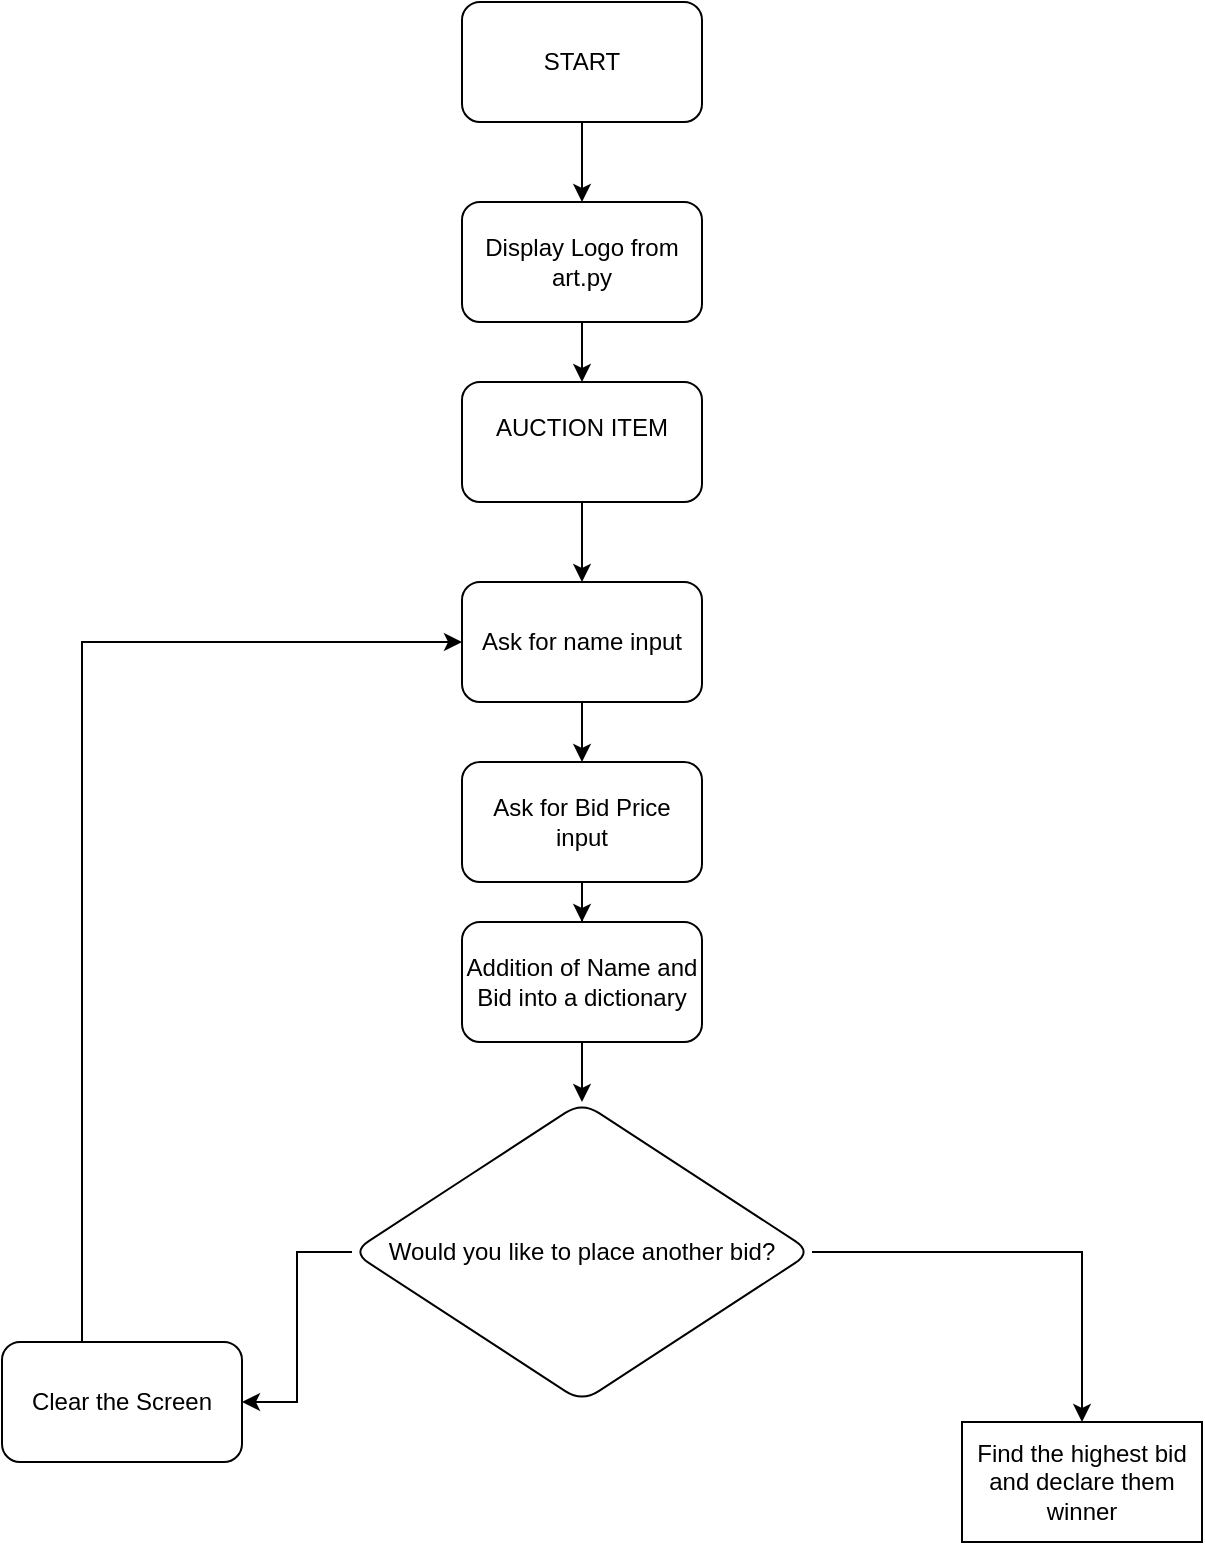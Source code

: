 <mxfile version="26.0.5">
  <diagram name="Page-1" id="xTlok3AxpxO1oNNCYed9">
    <mxGraphModel dx="1368" dy="790" grid="1" gridSize="10" guides="1" tooltips="1" connect="1" arrows="1" fold="1" page="1" pageScale="1" pageWidth="850" pageHeight="1100" math="0" shadow="0">
      <root>
        <mxCell id="0" />
        <mxCell id="1" parent="0" />
        <mxCell id="HP2SRJE2-xpIm91ztSso-6" value="" style="edgeStyle=orthogonalEdgeStyle;rounded=0;orthogonalLoop=1;jettySize=auto;html=1;" edge="1" parent="1" source="HP2SRJE2-xpIm91ztSso-2" target="HP2SRJE2-xpIm91ztSso-5">
          <mxGeometry relative="1" as="geometry" />
        </mxCell>
        <mxCell id="HP2SRJE2-xpIm91ztSso-2" value="Display Logo from art.py" style="rounded=1;whiteSpace=wrap;html=1;" vertex="1" parent="1">
          <mxGeometry x="340" y="160" width="120" height="60" as="geometry" />
        </mxCell>
        <mxCell id="HP2SRJE2-xpIm91ztSso-8" value="" style="edgeStyle=orthogonalEdgeStyle;rounded=0;orthogonalLoop=1;jettySize=auto;html=1;" edge="1" parent="1" source="HP2SRJE2-xpIm91ztSso-5" target="HP2SRJE2-xpIm91ztSso-7">
          <mxGeometry relative="1" as="geometry" />
        </mxCell>
        <mxCell id="HP2SRJE2-xpIm91ztSso-5" value="&lt;div&gt;AUCTION ITEM&lt;/div&gt;&lt;div&gt;&lt;br&gt;&lt;/div&gt;" style="rounded=1;whiteSpace=wrap;html=1;" vertex="1" parent="1">
          <mxGeometry x="340" y="250" width="120" height="60" as="geometry" />
        </mxCell>
        <mxCell id="HP2SRJE2-xpIm91ztSso-34" value="" style="edgeStyle=orthogonalEdgeStyle;rounded=0;orthogonalLoop=1;jettySize=auto;html=1;" edge="1" parent="1" source="HP2SRJE2-xpIm91ztSso-7" target="HP2SRJE2-xpIm91ztSso-33">
          <mxGeometry relative="1" as="geometry" />
        </mxCell>
        <mxCell id="HP2SRJE2-xpIm91ztSso-7" value="Ask for name input" style="rounded=1;whiteSpace=wrap;html=1;" vertex="1" parent="1">
          <mxGeometry x="340" y="350" width="120" height="60" as="geometry" />
        </mxCell>
        <mxCell id="HP2SRJE2-xpIm91ztSso-17" value="Find the highest bid and declare them winner" style="whiteSpace=wrap;html=1;" vertex="1" parent="1">
          <mxGeometry x="590" y="770" width="120" height="60" as="geometry" />
        </mxCell>
        <mxCell id="HP2SRJE2-xpIm91ztSso-32" value="" style="edgeStyle=orthogonalEdgeStyle;rounded=0;orthogonalLoop=1;jettySize=auto;html=1;" edge="1" parent="1" source="HP2SRJE2-xpIm91ztSso-31" target="HP2SRJE2-xpIm91ztSso-2">
          <mxGeometry relative="1" as="geometry" />
        </mxCell>
        <mxCell id="HP2SRJE2-xpIm91ztSso-31" value="START" style="rounded=1;whiteSpace=wrap;html=1;" vertex="1" parent="1">
          <mxGeometry x="340" y="60" width="120" height="60" as="geometry" />
        </mxCell>
        <mxCell id="HP2SRJE2-xpIm91ztSso-36" value="" style="edgeStyle=orthogonalEdgeStyle;rounded=0;orthogonalLoop=1;jettySize=auto;html=1;" edge="1" parent="1" source="HP2SRJE2-xpIm91ztSso-33" target="HP2SRJE2-xpIm91ztSso-35">
          <mxGeometry relative="1" as="geometry" />
        </mxCell>
        <mxCell id="HP2SRJE2-xpIm91ztSso-33" value="Ask for Bid Price input" style="whiteSpace=wrap;html=1;rounded=1;" vertex="1" parent="1">
          <mxGeometry x="340" y="440" width="120" height="60" as="geometry" />
        </mxCell>
        <mxCell id="HP2SRJE2-xpIm91ztSso-38" value="" style="edgeStyle=orthogonalEdgeStyle;rounded=0;orthogonalLoop=1;jettySize=auto;html=1;" edge="1" parent="1" source="HP2SRJE2-xpIm91ztSso-35" target="HP2SRJE2-xpIm91ztSso-37">
          <mxGeometry relative="1" as="geometry" />
        </mxCell>
        <mxCell id="HP2SRJE2-xpIm91ztSso-35" value="Addition of Name and Bid into a dictionary" style="whiteSpace=wrap;html=1;rounded=1;" vertex="1" parent="1">
          <mxGeometry x="340" y="520" width="120" height="60" as="geometry" />
        </mxCell>
        <mxCell id="HP2SRJE2-xpIm91ztSso-41" value="" style="edgeStyle=orthogonalEdgeStyle;rounded=0;orthogonalLoop=1;jettySize=auto;html=1;" edge="1" parent="1" source="HP2SRJE2-xpIm91ztSso-37" target="HP2SRJE2-xpIm91ztSso-40">
          <mxGeometry relative="1" as="geometry" />
        </mxCell>
        <mxCell id="HP2SRJE2-xpIm91ztSso-43" style="edgeStyle=orthogonalEdgeStyle;rounded=0;orthogonalLoop=1;jettySize=auto;html=1;entryX=0.5;entryY=0;entryDx=0;entryDy=0;" edge="1" parent="1" source="HP2SRJE2-xpIm91ztSso-37" target="HP2SRJE2-xpIm91ztSso-17">
          <mxGeometry relative="1" as="geometry" />
        </mxCell>
        <mxCell id="HP2SRJE2-xpIm91ztSso-37" value="Would you like to place another bid?" style="rhombus;whiteSpace=wrap;html=1;rounded=1;" vertex="1" parent="1">
          <mxGeometry x="285" y="610" width="230" height="150" as="geometry" />
        </mxCell>
        <mxCell id="HP2SRJE2-xpIm91ztSso-42" style="edgeStyle=orthogonalEdgeStyle;rounded=0;orthogonalLoop=1;jettySize=auto;html=1;entryX=0;entryY=0.5;entryDx=0;entryDy=0;" edge="1" parent="1" source="HP2SRJE2-xpIm91ztSso-40" target="HP2SRJE2-xpIm91ztSso-7">
          <mxGeometry relative="1" as="geometry">
            <Array as="points">
              <mxPoint x="150" y="380" />
            </Array>
          </mxGeometry>
        </mxCell>
        <mxCell id="HP2SRJE2-xpIm91ztSso-40" value="&lt;div&gt;Clear the Screen&lt;/div&gt;" style="whiteSpace=wrap;html=1;rounded=1;" vertex="1" parent="1">
          <mxGeometry x="110" y="730" width="120" height="60" as="geometry" />
        </mxCell>
      </root>
    </mxGraphModel>
  </diagram>
</mxfile>
